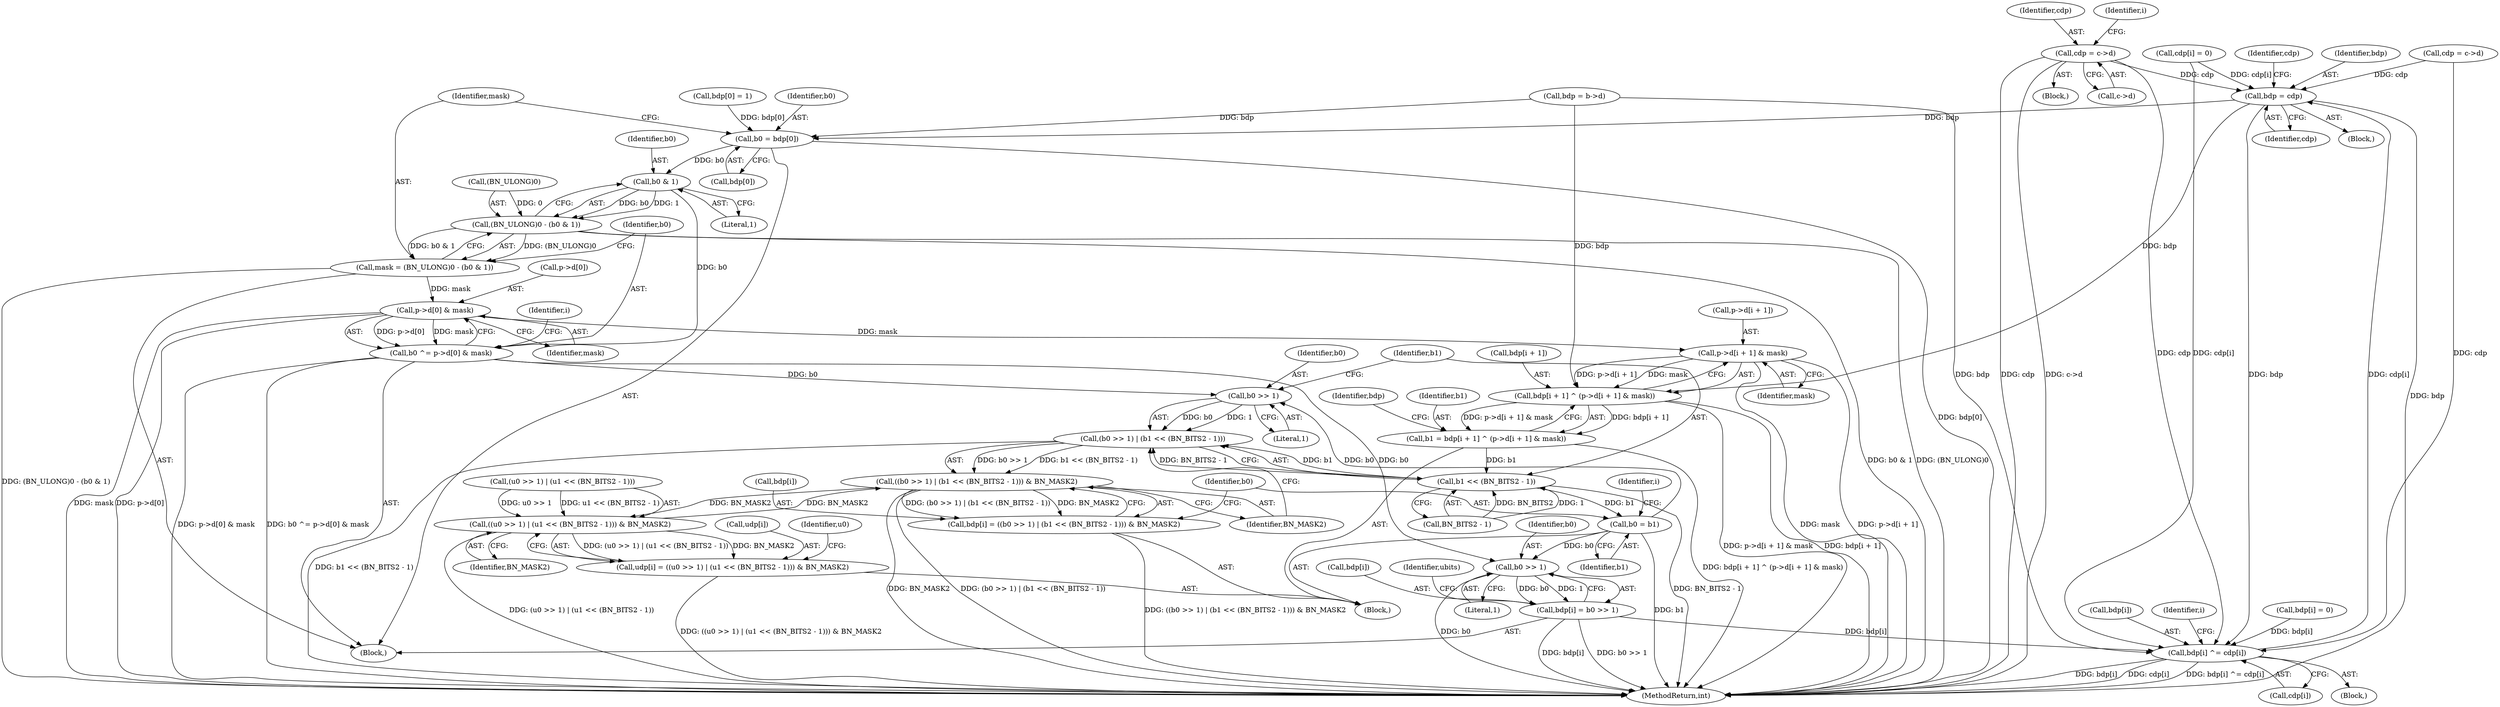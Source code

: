 digraph "0_openssl_4924b37ee01f71ae19c94a8934b80eeb2f677932@pointer" {
"1000274" [label="(Call,cdp = c->d)"];
"1000488" [label="(Call,bdp = cdp)"];
"1000326" [label="(Call,b0 = bdp[0])"];
"1000337" [label="(Call,b0 & 1)"];
"1000333" [label="(Call,(BN_ULONG)0 - (b0 & 1))"];
"1000331" [label="(Call,mask = (BN_ULONG)0 - (b0 & 1))"];
"1000342" [label="(Call,p->d[0] & mask)"];
"1000340" [label="(Call,b0 ^= p->d[0] & mask)"];
"1000409" [label="(Call,b0 >> 1)"];
"1000408" [label="(Call,(b0 >> 1) | (b1 << (BN_BITS2 - 1)))"];
"1000407" [label="(Call,((b0 >> 1) | (b1 << (BN_BITS2 - 1))) & BN_MASK2)"];
"1000372" [label="(Call,((u0 >> 1) | (u1 << (BN_BITS2 - 1))) & BN_MASK2)"];
"1000368" [label="(Call,udp[i] = ((u0 >> 1) | (u1 << (BN_BITS2 - 1))) & BN_MASK2)"];
"1000403" [label="(Call,bdp[i] = ((b0 >> 1) | (b1 << (BN_BITS2 - 1))) & BN_MASK2)"];
"1000432" [label="(Call,b0 >> 1)"];
"1000428" [label="(Call,bdp[i] = b0 >> 1)"];
"1000513" [label="(Call,bdp[i] ^= cdp[i])"];
"1000394" [label="(Call,p->d[i + 1] & mask)"];
"1000388" [label="(Call,bdp[i + 1] ^ (p->d[i + 1] & mask))"];
"1000386" [label="(Call,b1 = bdp[i + 1] ^ (p->d[i + 1] & mask))"];
"1000412" [label="(Call,b1 << (BN_BITS2 - 1))"];
"1000418" [label="(Call,b0 = b1)"];
"1000403" [label="(Call,bdp[i] = ((b0 >> 1) | (b1 << (BN_BITS2 - 1))) & BN_MASK2)"];
"1000382" [label="(Identifier,BN_MASK2)"];
"1000274" [label="(Call,cdp = c->d)"];
"1000491" [label="(Call,cdp = c->d)"];
"1000340" [label="(Call,b0 ^= p->d[0] & mask)"];
"1000492" [label="(Identifier,cdp)"];
"1000288" [label="(Call,cdp[i] = 0)"];
"1000373" [label="(Call,(u0 >> 1) | (u1 << (BN_BITS2 - 1)))"];
"1000261" [label="(Call,bdp[i] = 0)"];
"1000326" [label="(Call,b0 = bdp[0])"];
"1000655" [label="(MethodReturn,int)"];
"1000331" [label="(Call,mask = (BN_ULONG)0 - (b0 & 1))"];
"1000384" [label="(Identifier,u0)"];
"1000433" [label="(Identifier,b0)"];
"1000413" [label="(Identifier,b1)"];
"1000386" [label="(Call,b1 = bdp[i + 1] ^ (p->d[i + 1] & mask))"];
"1000315" [label="(Block,)"];
"1000328" [label="(Call,bdp[0])"];
"1000360" [label="(Block,)"];
"1000395" [label="(Call,p->d[i + 1])"];
"1000490" [label="(Identifier,cdp)"];
"1000394" [label="(Call,p->d[i + 1] & mask)"];
"1000387" [label="(Identifier,b1)"];
"1000247" [label="(Call,bdp[0] = 1)"];
"1000517" [label="(Call,cdp[i])"];
"1000402" [label="(Identifier,mask)"];
"1000334" [label="(Call,(BN_ULONG)0)"];
"1000339" [label="(Literal,1)"];
"1000275" [label="(Identifier,cdp)"];
"1000188" [label="(Block,)"];
"1000281" [label="(Identifier,i)"];
"1000489" [label="(Identifier,bdp)"];
"1000242" [label="(Call,bdp = b->d)"];
"1000418" [label="(Call,b0 = b1)"];
"1000407" [label="(Call,((b0 >> 1) | (b1 << (BN_BITS2 - 1))) & BN_MASK2)"];
"1000338" [label="(Identifier,b0)"];
"1000514" [label="(Call,bdp[i])"];
"1000348" [label="(Identifier,mask)"];
"1000504" [label="(Identifier,i)"];
"1000412" [label="(Call,b1 << (BN_BITS2 - 1))"];
"1000417" [label="(Identifier,BN_MASK2)"];
"1000410" [label="(Identifier,b0)"];
"1000419" [label="(Identifier,b0)"];
"1000389" [label="(Call,bdp[i + 1])"];
"1000432" [label="(Call,b0 >> 1)"];
"1000372" [label="(Call,((u0 >> 1) | (u1 << (BN_BITS2 - 1))) & BN_MASK2)"];
"1000411" [label="(Literal,1)"];
"1000404" [label="(Call,bdp[i])"];
"1000429" [label="(Call,bdp[i])"];
"1000341" [label="(Identifier,b0)"];
"1000359" [label="(Identifier,i)"];
"1000369" [label="(Call,udp[i])"];
"1000428" [label="(Call,bdp[i] = b0 >> 1)"];
"1000327" [label="(Identifier,b0)"];
"1000343" [label="(Call,p->d[0])"];
"1000408" [label="(Call,(b0 >> 1) | (b1 << (BN_BITS2 - 1)))"];
"1000337" [label="(Call,b0 & 1)"];
"1000452" [label="(Block,)"];
"1000488" [label="(Call,bdp = cdp)"];
"1000414" [label="(Call,BN_BITS2 - 1)"];
"1000409" [label="(Call,b0 >> 1)"];
"1000420" [label="(Identifier,b1)"];
"1000505" [label="(Block,)"];
"1000436" [label="(Identifier,ubits)"];
"1000332" [label="(Identifier,mask)"];
"1000276" [label="(Call,c->d)"];
"1000513" [label="(Call,bdp[i] ^= cdp[i])"];
"1000434" [label="(Literal,1)"];
"1000351" [label="(Identifier,i)"];
"1000333" [label="(Call,(BN_ULONG)0 - (b0 & 1))"];
"1000342" [label="(Call,p->d[0] & mask)"];
"1000368" [label="(Call,udp[i] = ((u0 >> 1) | (u1 << (BN_BITS2 - 1))) & BN_MASK2)"];
"1000388" [label="(Call,bdp[i + 1] ^ (p->d[i + 1] & mask))"];
"1000405" [label="(Identifier,bdp)"];
"1000274" -> "1000188"  [label="AST: "];
"1000274" -> "1000276"  [label="CFG: "];
"1000275" -> "1000274"  [label="AST: "];
"1000276" -> "1000274"  [label="AST: "];
"1000281" -> "1000274"  [label="CFG: "];
"1000274" -> "1000655"  [label="DDG: cdp"];
"1000274" -> "1000655"  [label="DDG: c->d"];
"1000274" -> "1000488"  [label="DDG: cdp"];
"1000274" -> "1000513"  [label="DDG: cdp"];
"1000488" -> "1000452"  [label="AST: "];
"1000488" -> "1000490"  [label="CFG: "];
"1000489" -> "1000488"  [label="AST: "];
"1000490" -> "1000488"  [label="AST: "];
"1000492" -> "1000488"  [label="CFG: "];
"1000488" -> "1000655"  [label="DDG: bdp"];
"1000488" -> "1000326"  [label="DDG: bdp"];
"1000488" -> "1000388"  [label="DDG: bdp"];
"1000288" -> "1000488"  [label="DDG: cdp[i]"];
"1000491" -> "1000488"  [label="DDG: cdp"];
"1000513" -> "1000488"  [label="DDG: cdp[i]"];
"1000488" -> "1000513"  [label="DDG: bdp"];
"1000326" -> "1000315"  [label="AST: "];
"1000326" -> "1000328"  [label="CFG: "];
"1000327" -> "1000326"  [label="AST: "];
"1000328" -> "1000326"  [label="AST: "];
"1000332" -> "1000326"  [label="CFG: "];
"1000326" -> "1000655"  [label="DDG: bdp[0]"];
"1000247" -> "1000326"  [label="DDG: bdp[0]"];
"1000242" -> "1000326"  [label="DDG: bdp"];
"1000326" -> "1000337"  [label="DDG: b0"];
"1000337" -> "1000333"  [label="AST: "];
"1000337" -> "1000339"  [label="CFG: "];
"1000338" -> "1000337"  [label="AST: "];
"1000339" -> "1000337"  [label="AST: "];
"1000333" -> "1000337"  [label="CFG: "];
"1000337" -> "1000333"  [label="DDG: b0"];
"1000337" -> "1000333"  [label="DDG: 1"];
"1000337" -> "1000340"  [label="DDG: b0"];
"1000333" -> "1000331"  [label="AST: "];
"1000334" -> "1000333"  [label="AST: "];
"1000331" -> "1000333"  [label="CFG: "];
"1000333" -> "1000655"  [label="DDG: (BN_ULONG)0"];
"1000333" -> "1000655"  [label="DDG: b0 & 1"];
"1000333" -> "1000331"  [label="DDG: (BN_ULONG)0"];
"1000333" -> "1000331"  [label="DDG: b0 & 1"];
"1000334" -> "1000333"  [label="DDG: 0"];
"1000331" -> "1000315"  [label="AST: "];
"1000332" -> "1000331"  [label="AST: "];
"1000341" -> "1000331"  [label="CFG: "];
"1000331" -> "1000655"  [label="DDG: (BN_ULONG)0 - (b0 & 1)"];
"1000331" -> "1000342"  [label="DDG: mask"];
"1000342" -> "1000340"  [label="AST: "];
"1000342" -> "1000348"  [label="CFG: "];
"1000343" -> "1000342"  [label="AST: "];
"1000348" -> "1000342"  [label="AST: "];
"1000340" -> "1000342"  [label="CFG: "];
"1000342" -> "1000655"  [label="DDG: p->d[0]"];
"1000342" -> "1000655"  [label="DDG: mask"];
"1000342" -> "1000340"  [label="DDG: p->d[0]"];
"1000342" -> "1000340"  [label="DDG: mask"];
"1000342" -> "1000394"  [label="DDG: mask"];
"1000340" -> "1000315"  [label="AST: "];
"1000341" -> "1000340"  [label="AST: "];
"1000351" -> "1000340"  [label="CFG: "];
"1000340" -> "1000655"  [label="DDG: p->d[0] & mask"];
"1000340" -> "1000655"  [label="DDG: b0 ^= p->d[0] & mask"];
"1000340" -> "1000409"  [label="DDG: b0"];
"1000340" -> "1000432"  [label="DDG: b0"];
"1000409" -> "1000408"  [label="AST: "];
"1000409" -> "1000411"  [label="CFG: "];
"1000410" -> "1000409"  [label="AST: "];
"1000411" -> "1000409"  [label="AST: "];
"1000413" -> "1000409"  [label="CFG: "];
"1000409" -> "1000408"  [label="DDG: b0"];
"1000409" -> "1000408"  [label="DDG: 1"];
"1000418" -> "1000409"  [label="DDG: b0"];
"1000408" -> "1000407"  [label="AST: "];
"1000408" -> "1000412"  [label="CFG: "];
"1000412" -> "1000408"  [label="AST: "];
"1000417" -> "1000408"  [label="CFG: "];
"1000408" -> "1000655"  [label="DDG: b1 << (BN_BITS2 - 1)"];
"1000408" -> "1000407"  [label="DDG: b0 >> 1"];
"1000408" -> "1000407"  [label="DDG: b1 << (BN_BITS2 - 1)"];
"1000412" -> "1000408"  [label="DDG: b1"];
"1000412" -> "1000408"  [label="DDG: BN_BITS2 - 1"];
"1000407" -> "1000403"  [label="AST: "];
"1000407" -> "1000417"  [label="CFG: "];
"1000417" -> "1000407"  [label="AST: "];
"1000403" -> "1000407"  [label="CFG: "];
"1000407" -> "1000655"  [label="DDG: (b0 >> 1) | (b1 << (BN_BITS2 - 1))"];
"1000407" -> "1000655"  [label="DDG: BN_MASK2"];
"1000407" -> "1000372"  [label="DDG: BN_MASK2"];
"1000407" -> "1000403"  [label="DDG: (b0 >> 1) | (b1 << (BN_BITS2 - 1))"];
"1000407" -> "1000403"  [label="DDG: BN_MASK2"];
"1000372" -> "1000407"  [label="DDG: BN_MASK2"];
"1000372" -> "1000368"  [label="AST: "];
"1000372" -> "1000382"  [label="CFG: "];
"1000373" -> "1000372"  [label="AST: "];
"1000382" -> "1000372"  [label="AST: "];
"1000368" -> "1000372"  [label="CFG: "];
"1000372" -> "1000655"  [label="DDG: (u0 >> 1) | (u1 << (BN_BITS2 - 1))"];
"1000372" -> "1000368"  [label="DDG: (u0 >> 1) | (u1 << (BN_BITS2 - 1))"];
"1000372" -> "1000368"  [label="DDG: BN_MASK2"];
"1000373" -> "1000372"  [label="DDG: u0 >> 1"];
"1000373" -> "1000372"  [label="DDG: u1 << (BN_BITS2 - 1)"];
"1000368" -> "1000360"  [label="AST: "];
"1000369" -> "1000368"  [label="AST: "];
"1000384" -> "1000368"  [label="CFG: "];
"1000368" -> "1000655"  [label="DDG: ((u0 >> 1) | (u1 << (BN_BITS2 - 1))) & BN_MASK2"];
"1000403" -> "1000360"  [label="AST: "];
"1000404" -> "1000403"  [label="AST: "];
"1000419" -> "1000403"  [label="CFG: "];
"1000403" -> "1000655"  [label="DDG: ((b0 >> 1) | (b1 << (BN_BITS2 - 1))) & BN_MASK2"];
"1000432" -> "1000428"  [label="AST: "];
"1000432" -> "1000434"  [label="CFG: "];
"1000433" -> "1000432"  [label="AST: "];
"1000434" -> "1000432"  [label="AST: "];
"1000428" -> "1000432"  [label="CFG: "];
"1000432" -> "1000655"  [label="DDG: b0"];
"1000432" -> "1000428"  [label="DDG: b0"];
"1000432" -> "1000428"  [label="DDG: 1"];
"1000418" -> "1000432"  [label="DDG: b0"];
"1000428" -> "1000315"  [label="AST: "];
"1000429" -> "1000428"  [label="AST: "];
"1000436" -> "1000428"  [label="CFG: "];
"1000428" -> "1000655"  [label="DDG: b0 >> 1"];
"1000428" -> "1000655"  [label="DDG: bdp[i]"];
"1000428" -> "1000513"  [label="DDG: bdp[i]"];
"1000513" -> "1000505"  [label="AST: "];
"1000513" -> "1000517"  [label="CFG: "];
"1000514" -> "1000513"  [label="AST: "];
"1000517" -> "1000513"  [label="AST: "];
"1000504" -> "1000513"  [label="CFG: "];
"1000513" -> "1000655"  [label="DDG: bdp[i] ^= cdp[i]"];
"1000513" -> "1000655"  [label="DDG: bdp[i]"];
"1000513" -> "1000655"  [label="DDG: cdp[i]"];
"1000261" -> "1000513"  [label="DDG: bdp[i]"];
"1000242" -> "1000513"  [label="DDG: bdp"];
"1000288" -> "1000513"  [label="DDG: cdp[i]"];
"1000491" -> "1000513"  [label="DDG: cdp"];
"1000394" -> "1000388"  [label="AST: "];
"1000394" -> "1000402"  [label="CFG: "];
"1000395" -> "1000394"  [label="AST: "];
"1000402" -> "1000394"  [label="AST: "];
"1000388" -> "1000394"  [label="CFG: "];
"1000394" -> "1000655"  [label="DDG: mask"];
"1000394" -> "1000655"  [label="DDG: p->d[i + 1]"];
"1000394" -> "1000388"  [label="DDG: p->d[i + 1]"];
"1000394" -> "1000388"  [label="DDG: mask"];
"1000388" -> "1000386"  [label="AST: "];
"1000389" -> "1000388"  [label="AST: "];
"1000386" -> "1000388"  [label="CFG: "];
"1000388" -> "1000655"  [label="DDG: p->d[i + 1] & mask"];
"1000388" -> "1000655"  [label="DDG: bdp[i + 1]"];
"1000388" -> "1000386"  [label="DDG: bdp[i + 1]"];
"1000388" -> "1000386"  [label="DDG: p->d[i + 1] & mask"];
"1000242" -> "1000388"  [label="DDG: bdp"];
"1000386" -> "1000360"  [label="AST: "];
"1000387" -> "1000386"  [label="AST: "];
"1000405" -> "1000386"  [label="CFG: "];
"1000386" -> "1000655"  [label="DDG: bdp[i + 1] ^ (p->d[i + 1] & mask)"];
"1000386" -> "1000412"  [label="DDG: b1"];
"1000412" -> "1000414"  [label="CFG: "];
"1000413" -> "1000412"  [label="AST: "];
"1000414" -> "1000412"  [label="AST: "];
"1000412" -> "1000655"  [label="DDG: BN_BITS2 - 1"];
"1000414" -> "1000412"  [label="DDG: BN_BITS2"];
"1000414" -> "1000412"  [label="DDG: 1"];
"1000412" -> "1000418"  [label="DDG: b1"];
"1000418" -> "1000360"  [label="AST: "];
"1000418" -> "1000420"  [label="CFG: "];
"1000419" -> "1000418"  [label="AST: "];
"1000420" -> "1000418"  [label="AST: "];
"1000359" -> "1000418"  [label="CFG: "];
"1000418" -> "1000655"  [label="DDG: b1"];
}
